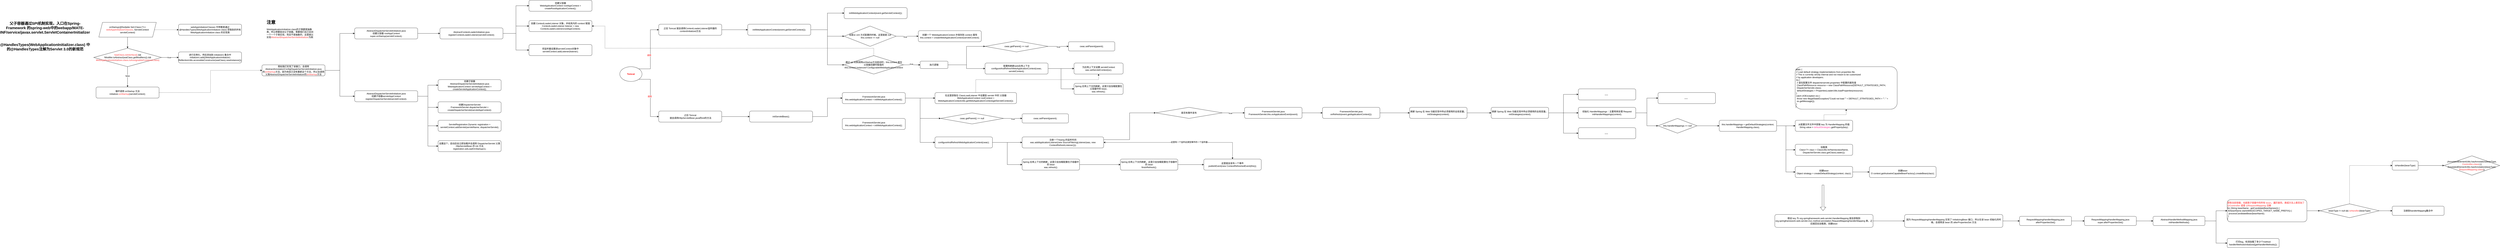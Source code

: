 <mxfile version="16.2.2" type="github">
  <diagram id="70LiV7wz0bi2Di8q39UR" name="第 1 页">
    <mxGraphModel dx="1183" dy="3960" grid="1" gridSize="10" guides="1" tooltips="1" connect="1" arrows="1" fold="1" page="1" pageScale="1" pageWidth="2339" pageHeight="3300" math="0" shadow="0">
      <root>
        <mxCell id="0" />
        <mxCell id="1" parent="0" />
        <mxCell id="CxRJg8WJ5stTx7T4FeH7-5" style="edgeStyle=orthogonalEdgeStyle;rounded=0;orthogonalLoop=1;jettySize=auto;html=1;exitX=1;exitY=0.5;exitDx=0;exitDy=0;fontColor=#FF6666;dashed=1;" parent="1" source="CxRJg8WJ5stTx7T4FeH7-1" target="CxRJg8WJ5stTx7T4FeH7-4" edge="1">
          <mxGeometry relative="1" as="geometry" />
        </mxCell>
        <mxCell id="CxRJg8WJ5stTx7T4FeH7-7" style="edgeStyle=orthogonalEdgeStyle;rounded=0;orthogonalLoop=1;jettySize=auto;html=1;exitX=0.5;exitY=1;exitDx=0;exitDy=0;fontColor=#000000;" parent="1" source="CxRJg8WJ5stTx7T4FeH7-1" target="CxRJg8WJ5stTx7T4FeH7-6" edge="1">
          <mxGeometry relative="1" as="geometry" />
        </mxCell>
        <mxCell id="CxRJg8WJ5stTx7T4FeH7-1" value="onStartup(@Nullable Set&amp;lt;Class&amp;lt;?&amp;gt;&amp;gt; &lt;b&gt;&lt;font color=&quot;#ff6666&quot;&gt;webAppInitializerClasses&lt;/font&gt;&lt;/b&gt;, ServletContext servletContext)" style="shape=parallelogram;perimeter=parallelogramPerimeter;whiteSpace=wrap;html=1;fixedSize=1;" parent="1" vertex="1">
          <mxGeometry x="570" y="80" width="310" height="80" as="geometry" />
        </mxCell>
        <mxCell id="CxRJg8WJ5stTx7T4FeH7-3" value="&lt;font&gt;&lt;span style=&quot;font-size: 20px&quot;&gt;&lt;b&gt;父子容器通过SPI机制实现，入口在Spring-Framework 的spring-web中的webapp/MATE-INF/service/javax.servlet.ServletContainerInitializer&lt;/b&gt;&lt;/span&gt;&lt;br&gt;&lt;br&gt;&lt;br&gt;&lt;br&gt;&lt;span style=&quot;font-size: 20px&quot;&gt;&lt;b&gt;@HandlesTypes(WebApplicationInitializer.class) 中的&lt;/b&gt;&lt;/span&gt;&lt;b style=&quot;font-size: 20px&quot;&gt;@HandlesTypes注解为Servlet 3.0的新规范&lt;/b&gt;&lt;br&gt;&lt;/font&gt;" style="text;html=1;strokeColor=none;fillColor=none;align=center;verticalAlign=middle;whiteSpace=wrap;rounded=0;" parent="1" vertex="1">
          <mxGeometry x="40" y="30" width="480" height="250" as="geometry" />
        </mxCell>
        <mxCell id="CxRJg8WJ5stTx7T4FeH7-4" value="&lt;font color=&quot;#000000&quot;&gt;webAppInitializerClasses 中参数是通过 @HandlesTypes(WebApplicationInitializer.class) 获取到的所有 WebApplicationInitializer.class 的实现类&lt;/font&gt;" style="rounded=1;whiteSpace=wrap;html=1;fontColor=#FF6666;" parent="1" vertex="1">
          <mxGeometry x="1000" y="90" width="340" height="60" as="geometry" />
        </mxCell>
        <mxCell id="CxRJg8WJ5stTx7T4FeH7-10" style="edgeStyle=orthogonalEdgeStyle;rounded=0;orthogonalLoop=1;jettySize=auto;html=1;exitX=1;exitY=0.5;exitDx=0;exitDy=0;fontColor=#000000;" parent="1" source="CxRJg8WJ5stTx7T4FeH7-6" target="CxRJg8WJ5stTx7T4FeH7-9" edge="1">
          <mxGeometry relative="1" as="geometry" />
        </mxCell>
        <mxCell id="CxRJg8WJ5stTx7T4FeH7-11" value="true" style="edgeLabel;html=1;align=center;verticalAlign=middle;resizable=0;points=[];fontColor=#000000;" parent="CxRJg8WJ5stTx7T4FeH7-10" vertex="1" connectable="0">
          <mxGeometry x="-0.232" y="-2" relative="1" as="geometry">
            <mxPoint x="7" y="-2" as="offset" />
          </mxGeometry>
        </mxCell>
        <mxCell id="CxRJg8WJ5stTx7T4FeH7-13" style="edgeStyle=orthogonalEdgeStyle;rounded=0;orthogonalLoop=1;jettySize=auto;html=1;exitX=0.5;exitY=1;exitDx=0;exitDy=0;fontColor=#000000;" parent="1" source="CxRJg8WJ5stTx7T4FeH7-6" target="CxRJg8WJ5stTx7T4FeH7-12" edge="1">
          <mxGeometry relative="1" as="geometry" />
        </mxCell>
        <mxCell id="CxRJg8WJ5stTx7T4FeH7-14" value="false" style="edgeLabel;html=1;align=center;verticalAlign=middle;resizable=0;points=[];fontColor=#000000;" parent="CxRJg8WJ5stTx7T4FeH7-13" vertex="1" connectable="0">
          <mxGeometry x="-0.091" relative="1" as="geometry">
            <mxPoint as="offset" />
          </mxGeometry>
        </mxCell>
        <mxCell id="CxRJg8WJ5stTx7T4FeH7-6" value="&lt;b&gt;!waiClass.isInterface() &lt;/b&gt;&lt;font color=&quot;#000000&quot;&gt;&amp;amp;&amp;amp; !Modifier.isAbstract(waiClass.getModifiers()) &amp;amp;&amp;amp;&lt;/font&gt;&lt;br&gt;&lt;b&gt;WebApplicationInitializer.class.isAssignableFrom(waiClass)&lt;/b&gt;" style="rhombus;whiteSpace=wrap;html=1;fontColor=#FF6666;" parent="1" vertex="1">
          <mxGeometry x="542.5" y="220" width="365" height="100" as="geometry" />
        </mxCell>
        <mxCell id="CxRJg8WJ5stTx7T4FeH7-9" value="&lt;font color=&quot;#000000&quot;&gt;进行实例化，然后添加到 initializers 集合中&lt;br&gt;&lt;/font&gt;&lt;div&gt;&lt;font color=&quot;#000000&quot;&gt;initializers.add((WebApplicationInitializer)&lt;/font&gt;&lt;/div&gt;&lt;div&gt;&lt;font color=&quot;#000000&quot;&gt;&lt;span&gt;        &lt;/span&gt;ReflectionUtils.accessibleConstructor(waiClass).newInstance());&lt;/font&gt;&lt;/div&gt;" style="rounded=1;whiteSpace=wrap;html=1;fontColor=#FF6666;" parent="1" vertex="1">
          <mxGeometry x="1000" y="240" width="340" height="60" as="geometry" />
        </mxCell>
        <mxCell id="CxRJg8WJ5stTx7T4FeH7-18" style="edgeStyle=orthogonalEdgeStyle;rounded=0;orthogonalLoop=1;jettySize=auto;html=1;exitX=1;exitY=0.5;exitDx=0;exitDy=0;entryX=0;entryY=0.5;entryDx=0;entryDy=0;fontSize=20;fontColor=#FF6666;dashed=1;" parent="1" source="CxRJg8WJ5stTx7T4FeH7-12" target="CxRJg8WJ5stTx7T4FeH7-17" edge="1">
          <mxGeometry relative="1" as="geometry" />
        </mxCell>
        <mxCell id="CxRJg8WJ5stTx7T4FeH7-12" value="&lt;div&gt;&lt;font color=&quot;#000000&quot;&gt;循环调用 onStartup 方法&lt;/font&gt;&lt;/div&gt;&lt;div&gt;&lt;span style=&quot;color: rgb(0 , 0 , 0)&quot;&gt;   &lt;/span&gt;&lt;font color=&quot;#000000&quot;&gt;initializer.&lt;/font&gt;&lt;b&gt;onStartup&lt;/b&gt;&lt;font color=&quot;#000000&quot;&gt;(servletContext);&lt;/font&gt;&lt;/div&gt;" style="rounded=1;whiteSpace=wrap;html=1;fontColor=#FF6666;" parent="1" vertex="1">
          <mxGeometry x="555" y="430" width="340" height="60" as="geometry" />
        </mxCell>
        <mxCell id="CxRJg8WJ5stTx7T4FeH7-16" value="&lt;h1&gt;&lt;font color=&quot;#000000&quot;&gt;注意&lt;/font&gt;&lt;/h1&gt;&lt;p&gt;&lt;font color=&quot;#000000&quot;&gt;WebApplicationInitializer.class的子类都是抽象类，所以想要启动父子容器，需要我们自己去创一个一个子类实现，而且不是抽象的，这里就以实现&lt;/font&gt;&lt;b&gt;AbstractDispatcherServletInitializer&lt;/b&gt;&lt;font color=&quot;#000000&quot;&gt;为例&lt;/font&gt;&lt;br&gt;&lt;/p&gt;" style="text;html=1;strokeColor=none;fillColor=none;spacing=5;spacingTop=-20;whiteSpace=wrap;overflow=hidden;rounded=0;fontColor=#FF6666;" parent="1" vertex="1">
          <mxGeometry x="1470" y="60" width="270" height="120" as="geometry" />
        </mxCell>
        <mxCell id="CxRJg8WJ5stTx7T4FeH7-21" style="edgeStyle=orthogonalEdgeStyle;rounded=0;orthogonalLoop=1;jettySize=auto;html=1;exitX=1;exitY=0.5;exitDx=0;exitDy=0;entryX=0;entryY=0.5;entryDx=0;entryDy=0;fontSize=20;fontColor=#FF6666;" parent="1" source="CxRJg8WJ5stTx7T4FeH7-17" target="CxRJg8WJ5stTx7T4FeH7-19" edge="1">
          <mxGeometry relative="1" as="geometry" />
        </mxCell>
        <mxCell id="CxRJg8WJ5stTx7T4FeH7-22" style="edgeStyle=orthogonalEdgeStyle;rounded=0;orthogonalLoop=1;jettySize=auto;html=1;exitX=1;exitY=0.5;exitDx=0;exitDy=0;entryX=0;entryY=0.5;entryDx=0;entryDy=0;fontSize=20;fontColor=#FF6666;" parent="1" source="CxRJg8WJ5stTx7T4FeH7-17" target="CxRJg8WJ5stTx7T4FeH7-20" edge="1">
          <mxGeometry relative="1" as="geometry" />
        </mxCell>
        <mxCell id="CxRJg8WJ5stTx7T4FeH7-17" value="&lt;font color=&quot;#000000&quot;&gt;假如我们实现了该接口，会调用&lt;br&gt;AbstractAnnotationConfigDispatcherServletInitializer.java&lt;br&gt;的&lt;/font&gt;&lt;b&gt;onStartup&lt;/b&gt;&lt;font color=&quot;#000000&quot;&gt;方法，因为他自己没有重新这个方法，所以会调用父类AbstractDispatcherServletInitializer的&lt;/font&gt;&lt;b&gt;onStartup&lt;/b&gt;&lt;font color=&quot;#000000&quot;&gt;方法&lt;/font&gt;&lt;font color=&quot;#000000&quot;&gt;&lt;br&gt;&lt;/font&gt;" style="rounded=1;whiteSpace=wrap;html=1;fontColor=#FF6666;" parent="1" vertex="1">
          <mxGeometry x="1450" y="310" width="340" height="60" as="geometry" />
        </mxCell>
        <mxCell id="CxRJg8WJ5stTx7T4FeH7-24" style="edgeStyle=orthogonalEdgeStyle;rounded=0;orthogonalLoop=1;jettySize=auto;html=1;exitX=1;exitY=0.5;exitDx=0;exitDy=0;entryX=0;entryY=0.5;entryDx=0;entryDy=0;fontSize=20;fontColor=#FF6666;" parent="1" source="CxRJg8WJ5stTx7T4FeH7-19" target="CxRJg8WJ5stTx7T4FeH7-23" edge="1">
          <mxGeometry relative="1" as="geometry" />
        </mxCell>
        <mxCell id="CxRJg8WJ5stTx7T4FeH7-19" value="&lt;font color=&quot;#000000&quot;&gt;&lt;div&gt;AbstractDispatcherServletInitializer.java&lt;br&gt;&lt;/div&gt;&lt;div&gt;创建父容器 rootAppContext&lt;/div&gt;&lt;div&gt;&lt;span&gt;  &lt;/span&gt;super.onStartup(servletContext);&lt;/div&gt;&lt;/font&gt;" style="rounded=1;whiteSpace=wrap;html=1;fontColor=#FF6666;" parent="1" vertex="1">
          <mxGeometry x="1950" y="110" width="340" height="60" as="geometry" />
        </mxCell>
        <mxCell id="CxRJg8WJ5stTx7T4FeH7-32" style="edgeStyle=orthogonalEdgeStyle;rounded=0;orthogonalLoop=1;jettySize=auto;html=1;exitX=1;exitY=0.5;exitDx=0;exitDy=0;entryX=0;entryY=0.5;entryDx=0;entryDy=0;fontSize=20;fontColor=#FF6666;" parent="1" source="CxRJg8WJ5stTx7T4FeH7-20" target="CxRJg8WJ5stTx7T4FeH7-31" edge="1">
          <mxGeometry relative="1" as="geometry" />
        </mxCell>
        <mxCell id="CxRJg8WJ5stTx7T4FeH7-34" style="edgeStyle=orthogonalEdgeStyle;rounded=0;orthogonalLoop=1;jettySize=auto;html=1;exitX=1;exitY=0.5;exitDx=0;exitDy=0;entryX=0;entryY=0.5;entryDx=0;entryDy=0;fontSize=20;fontColor=#FF6666;" parent="1" source="CxRJg8WJ5stTx7T4FeH7-20" target="CxRJg8WJ5stTx7T4FeH7-33" edge="1">
          <mxGeometry relative="1" as="geometry" />
        </mxCell>
        <mxCell id="CxRJg8WJ5stTx7T4FeH7-36" style="edgeStyle=orthogonalEdgeStyle;rounded=0;orthogonalLoop=1;jettySize=auto;html=1;exitX=1;exitY=0.5;exitDx=0;exitDy=0;entryX=0;entryY=0.5;entryDx=0;entryDy=0;fontSize=20;fontColor=#FF6666;" parent="1" source="CxRJg8WJ5stTx7T4FeH7-20" target="CxRJg8WJ5stTx7T4FeH7-35" edge="1">
          <mxGeometry relative="1" as="geometry" />
        </mxCell>
        <mxCell id="CxRJg8WJ5stTx7T4FeH7-38" style="edgeStyle=orthogonalEdgeStyle;rounded=0;orthogonalLoop=1;jettySize=auto;html=1;exitX=1;exitY=0.5;exitDx=0;exitDy=0;entryX=0;entryY=0.5;entryDx=0;entryDy=0;fontSize=20;fontColor=#FF6666;" parent="1" source="CxRJg8WJ5stTx7T4FeH7-20" target="CxRJg8WJ5stTx7T4FeH7-37" edge="1">
          <mxGeometry relative="1" as="geometry" />
        </mxCell>
        <mxCell id="CxRJg8WJ5stTx7T4FeH7-20" value="&lt;font color=&quot;#000000&quot;&gt;&lt;div&gt;AbstractDispatcherServletInitializer.java&lt;/div&gt;&lt;div&gt;创建子容器servletAppContext&lt;/div&gt;&lt;div&gt;&lt;span&gt;  &lt;/span&gt;registerDispatcherServlet(servletContext);&lt;/div&gt;&lt;/font&gt;" style="rounded=1;whiteSpace=wrap;html=1;fontColor=#FF6666;" parent="1" vertex="1">
          <mxGeometry x="1950" y="450" width="340" height="60" as="geometry" />
        </mxCell>
        <mxCell id="CxRJg8WJ5stTx7T4FeH7-26" style="edgeStyle=orthogonalEdgeStyle;rounded=0;orthogonalLoop=1;jettySize=auto;html=1;exitX=1;exitY=0.5;exitDx=0;exitDy=0;entryX=0;entryY=0.5;entryDx=0;entryDy=0;fontSize=20;fontColor=#FF6666;" parent="1" source="CxRJg8WJ5stTx7T4FeH7-23" target="CxRJg8WJ5stTx7T4FeH7-25" edge="1">
          <mxGeometry relative="1" as="geometry" />
        </mxCell>
        <mxCell id="CxRJg8WJ5stTx7T4FeH7-28" style="edgeStyle=orthogonalEdgeStyle;rounded=0;orthogonalLoop=1;jettySize=auto;html=1;exitX=1;exitY=0.5;exitDx=0;exitDy=0;fontSize=20;fontColor=#FF6666;" parent="1" source="CxRJg8WJ5stTx7T4FeH7-23" target="CxRJg8WJ5stTx7T4FeH7-27" edge="1">
          <mxGeometry relative="1" as="geometry" />
        </mxCell>
        <mxCell id="CxRJg8WJ5stTx7T4FeH7-30" style="edgeStyle=orthogonalEdgeStyle;rounded=0;orthogonalLoop=1;jettySize=auto;html=1;exitX=1;exitY=0.5;exitDx=0;exitDy=0;entryX=0;entryY=0.5;entryDx=0;entryDy=0;fontSize=20;fontColor=#FF6666;" parent="1" source="CxRJg8WJ5stTx7T4FeH7-23" target="CxRJg8WJ5stTx7T4FeH7-29" edge="1">
          <mxGeometry relative="1" as="geometry" />
        </mxCell>
        <mxCell id="CxRJg8WJ5stTx7T4FeH7-23" value="&lt;font color=&quot;#000000&quot;&gt;&lt;div&gt;AbstractContextLoaderInitializer.java&lt;br&gt;&lt;/div&gt;&lt;div&gt;&lt;span&gt;  &lt;/span&gt;registerContextLoaderListener(servletContext);&lt;/div&gt;&lt;/font&gt;" style="rounded=1;whiteSpace=wrap;html=1;fontColor=#FF6666;" parent="1" vertex="1">
          <mxGeometry x="2410" y="110" width="340" height="60" as="geometry" />
        </mxCell>
        <mxCell id="CxRJg8WJ5stTx7T4FeH7-25" value="&lt;font color=&quot;#000000&quot;&gt;&lt;div&gt;创建父容器&lt;/div&gt;&lt;div&gt;&lt;span&gt;  &lt;/span&gt;WebApplicationContext rootAppContext = createRootApplicationContext();&lt;/div&gt;&lt;/font&gt;" style="rounded=1;whiteSpace=wrap;html=1;fontColor=#FF6666;" parent="1" vertex="1">
          <mxGeometry x="2890" y="-40" width="340" height="60" as="geometry" />
        </mxCell>
        <mxCell id="CxRJg8WJ5stTx7T4FeH7-27" value="&lt;font color=&quot;#000000&quot;&gt;&lt;div&gt;&lt;span&gt;创建 ContextLoaderListener 对象，并给其内的 context 赋值&lt;/span&gt;&lt;br&gt;&lt;/div&gt;&lt;div&gt;&lt;div&gt;&lt;span&gt;   &lt;/span&gt;ContextLoaderListener listener = new ContextLoaderListener(rootAppContext);&lt;/div&gt;&lt;/div&gt;&lt;/font&gt;" style="rounded=1;whiteSpace=wrap;html=1;fontColor=#FF6666;" parent="1" vertex="1">
          <mxGeometry x="2890" y="70" width="340" height="60" as="geometry" />
        </mxCell>
        <mxCell id="CxRJg8WJ5stTx7T4FeH7-29" value="&lt;font color=&quot;#000000&quot;&gt;将监听器设置进&lt;/font&gt;&lt;span style=&quot;color: rgb(0 , 0 , 0)&quot;&gt;servletContext对象中&lt;br&gt;&lt;/span&gt;&lt;span style=&quot;color: rgb(0 , 0 , 0)&quot;&gt;servletContext&lt;/span&gt;&lt;font color=&quot;#000000&quot;&gt;.addListener(listener);&lt;br&gt;&lt;/font&gt;" style="rounded=1;whiteSpace=wrap;html=1;fontColor=#FF6666;" parent="1" vertex="1">
          <mxGeometry x="2890" y="200" width="340" height="60" as="geometry" />
        </mxCell>
        <mxCell id="CxRJg8WJ5stTx7T4FeH7-31" value="&lt;div style=&quot;color: rgb(0 , 0 , 0)&quot;&gt;创建子容器&lt;/div&gt;&lt;font color=&quot;#000000&quot;&gt;&lt;div&gt;AbstractDispatcherServletInitializer.java&lt;/div&gt;&lt;div&gt;&lt;span&gt;WebApplicationContext servletAppContext = createServletApplicationContext();&lt;/span&gt;&lt;br&gt;&lt;/div&gt;&lt;/font&gt;" style="rounded=1;whiteSpace=wrap;html=1;fontColor=#FF6666;" parent="1" vertex="1">
          <mxGeometry x="2400" y="390" width="340" height="60" as="geometry" />
        </mxCell>
        <mxCell id="CxRJg8WJ5stTx7T4FeH7-33" value="&lt;div&gt;&lt;font color=&quot;#000000&quot;&gt;创建DispatcherServlet&lt;/font&gt;&lt;/div&gt;&lt;div&gt;&lt;font color=&quot;#000000&quot;&gt;FrameworkServlet dispatcherServlet = createDispatcherServlet(servletAppContext);&lt;/font&gt;&lt;br&gt;&lt;/div&gt;" style="rounded=1;whiteSpace=wrap;html=1;fontColor=#FF6666;" parent="1" vertex="1">
          <mxGeometry x="2400" y="510" width="340" height="60" as="geometry" />
        </mxCell>
        <mxCell id="CxRJg8WJ5stTx7T4FeH7-35" value="&lt;div&gt;&lt;font color=&quot;#000000&quot;&gt;ServletRegistration.Dynamic registration = servletContext.addServlet(servletName, dispatcherServlet);&lt;/font&gt;&lt;br&gt;&lt;/div&gt;" style="rounded=1;whiteSpace=wrap;html=1;fontColor=#FF6666;" parent="1" vertex="1">
          <mxGeometry x="2400" y="610" width="340" height="60" as="geometry" />
        </mxCell>
        <mxCell id="CxRJg8WJ5stTx7T4FeH7-37" value="&lt;div&gt;&lt;div&gt;&lt;font color=&quot;#000000&quot;&gt;设置这个，启动后会立即加载并会调用 DispatcherServlet 父类 HttpServletBean 的 init 方法&lt;/font&gt;&lt;/div&gt;&lt;div&gt;&lt;font color=&quot;#000000&quot;&gt;&lt;span&gt;  &lt;/span&gt;registration.setLoadOnStartup(1);&lt;/font&gt;&lt;/div&gt;&lt;/div&gt;" style="rounded=1;whiteSpace=wrap;html=1;fontColor=#FF6666;" parent="1" vertex="1">
          <mxGeometry x="2400" y="720" width="340" height="60" as="geometry" />
        </mxCell>
        <mxCell id="CxRJg8WJ5stTx7T4FeH7-42" style="edgeStyle=orthogonalEdgeStyle;rounded=0;orthogonalLoop=1;jettySize=auto;html=1;exitX=1;exitY=0.5;exitDx=0;exitDy=0;entryX=0;entryY=0.5;entryDx=0;entryDy=0;fontSize=20;fontColor=#FF6666;" parent="1" source="CxRJg8WJ5stTx7T4FeH7-40" target="CxRJg8WJ5stTx7T4FeH7-41" edge="1">
          <mxGeometry relative="1" as="geometry" />
        </mxCell>
        <mxCell id="CxRJg8WJ5stTx7T4FeH7-40" value="&lt;font color=&quot;#000000&quot;&gt;之后 Tomcat 就会调用ContextLoaderListener监听器的contextInitialized方法&lt;/font&gt;" style="rounded=1;whiteSpace=wrap;html=1;fontColor=#FF6666;" parent="1" vertex="1">
          <mxGeometry x="3590" y="90" width="340" height="60" as="geometry" />
        </mxCell>
        <mxCell id="CxRJg8WJ5stTx7T4FeH7-44" style="edgeStyle=orthogonalEdgeStyle;rounded=0;orthogonalLoop=1;jettySize=auto;html=1;exitX=1;exitY=0.5;exitDx=0;exitDy=0;entryX=0;entryY=0.5;entryDx=0;entryDy=0;fontSize=20;fontColor=#FF6666;" parent="1" source="CxRJg8WJ5stTx7T4FeH7-41" target="CxRJg8WJ5stTx7T4FeH7-43" edge="1">
          <mxGeometry relative="1" as="geometry" />
        </mxCell>
        <mxCell id="CxRJg8WJ5stTx7T4FeH7-51" style="edgeStyle=orthogonalEdgeStyle;rounded=0;orthogonalLoop=1;jettySize=auto;html=1;exitX=1;exitY=0.5;exitDx=0;exitDy=0;entryX=0;entryY=0.5;entryDx=0;entryDy=0;fontSize=12;fontColor=#000000;" parent="1" source="CxRJg8WJ5stTx7T4FeH7-41" target="CxRJg8WJ5stTx7T4FeH7-50" edge="1">
          <mxGeometry relative="1" as="geometry" />
        </mxCell>
        <mxCell id="Ng5JVmeW-zNZZsK0bWua-3" style="edgeStyle=orthogonalEdgeStyle;rounded=0;orthogonalLoop=1;jettySize=auto;html=1;exitX=1;exitY=0.5;exitDx=0;exitDy=0;entryX=0;entryY=0.5;entryDx=0;entryDy=0;" parent="1" source="CxRJg8WJ5stTx7T4FeH7-41" target="Ng5JVmeW-zNZZsK0bWua-1" edge="1">
          <mxGeometry relative="1" as="geometry" />
        </mxCell>
        <mxCell id="CxRJg8WJ5stTx7T4FeH7-41" value="&lt;font color=&quot;#000000&quot;&gt;initWebApplicationContext(event.getServletContext());&lt;/font&gt;" style="rounded=1;whiteSpace=wrap;html=1;fontColor=#FF6666;" parent="1" vertex="1">
          <mxGeometry x="4070" y="90" width="340" height="60" as="geometry" />
        </mxCell>
        <mxCell id="CxRJg8WJ5stTx7T4FeH7-43" value="&lt;font color=&quot;#000000&quot;&gt;initWebApplicationContext(event.getServletContext());&lt;/font&gt;" style="rounded=1;whiteSpace=wrap;html=1;fontColor=#FF6666;" parent="1" vertex="1">
          <mxGeometry x="4590" width="340" height="60" as="geometry" />
        </mxCell>
        <mxCell id="CxRJg8WJ5stTx7T4FeH7-53" style="edgeStyle=orthogonalEdgeStyle;rounded=0;orthogonalLoop=1;jettySize=auto;html=1;exitX=1;exitY=0.5;exitDx=0;exitDy=0;fontSize=12;fontColor=#000000;" parent="1" source="CxRJg8WJ5stTx7T4FeH7-50" target="CxRJg8WJ5stTx7T4FeH7-52" edge="1">
          <mxGeometry relative="1" as="geometry" />
        </mxCell>
        <mxCell id="Ng5JVmeW-zNZZsK0bWua-2" value="true" style="edgeLabel;html=1;align=center;verticalAlign=middle;resizable=0;points=[];" parent="CxRJg8WJ5stTx7T4FeH7-53" vertex="1" connectable="0">
          <mxGeometry x="-0.167" y="-4" relative="1" as="geometry">
            <mxPoint as="offset" />
          </mxGeometry>
        </mxCell>
        <mxCell id="CxRJg8WJ5stTx7T4FeH7-50" value="当是以 xml 方式配置的时候，这里就是 null &lt;br&gt;this.context == null" style="rhombus;whiteSpace=wrap;html=1;fontSize=12;fontColor=#000000;" parent="1" vertex="1">
          <mxGeometry x="4590" y="100" width="280" height="110" as="geometry" />
        </mxCell>
        <mxCell id="CxRJg8WJ5stTx7T4FeH7-52" value="&lt;div&gt;&lt;font color=&quot;#000000&quot;&gt;创建一个 WebApplicationContext 并保存到 context 属性&lt;/font&gt;&lt;/div&gt;&lt;div&gt;&lt;font color=&quot;#000000&quot;&gt;&lt;span&gt;    &lt;/span&gt;this.context = createWebApplicationContext(servletContext);&lt;/font&gt;&lt;/div&gt;" style="rounded=1;whiteSpace=wrap;html=1;fontColor=#FF6666;" parent="1" vertex="1">
          <mxGeometry x="4990" y="125" width="340" height="60" as="geometry" />
        </mxCell>
        <mxCell id="Ng5JVmeW-zNZZsK0bWua-4" style="edgeStyle=orthogonalEdgeStyle;rounded=0;orthogonalLoop=1;jettySize=auto;html=1;exitX=0.5;exitY=0;exitDx=0;exitDy=0;entryX=1;entryY=0.5;entryDx=0;entryDy=0;dashed=1;" parent="1" source="Ng5JVmeW-zNZZsK0bWua-1" target="CxRJg8WJ5stTx7T4FeH7-27" edge="1">
          <mxGeometry relative="1" as="geometry">
            <Array as="points">
              <mxPoint x="4750" y="220" />
              <mxPoint x="3300" y="220" />
              <mxPoint x="3300" y="100" />
            </Array>
          </mxGeometry>
        </mxCell>
        <mxCell id="Ng5JVmeW-zNZZsK0bWua-6" style="edgeStyle=orthogonalEdgeStyle;rounded=0;orthogonalLoop=1;jettySize=auto;html=1;exitX=1;exitY=0.5;exitDx=0;exitDy=0;entryX=0;entryY=0.5;entryDx=0;entryDy=0;" parent="1" source="Ng5JVmeW-zNZZsK0bWua-1" target="Ng5JVmeW-zNZZsK0bWua-5" edge="1">
          <mxGeometry relative="1" as="geometry" />
        </mxCell>
        <mxCell id="Ng5JVmeW-zNZZsK0bWua-7" value="true" style="edgeLabel;html=1;align=center;verticalAlign=middle;resizable=0;points=[];" parent="Ng5JVmeW-zNZZsK0bWua-6" vertex="1" connectable="0">
          <mxGeometry x="-0.073" y="4" relative="1" as="geometry">
            <mxPoint x="1" as="offset" />
          </mxGeometry>
        </mxCell>
        <mxCell id="Ng5JVmeW-zNZZsK0bWua-1" value="通过 spi 机制调用onStartup方法启动时，this.context 是在父容器创建时赋值的&lt;br&gt;this.context instanceof ConfigurableWebApplicationContext" style="rhombus;whiteSpace=wrap;html=1;fontSize=12;fontColor=#000000;" parent="1" vertex="1">
          <mxGeometry x="4590" y="260" width="320" height="100" as="geometry" />
        </mxCell>
        <mxCell id="Ng5JVmeW-zNZZsK0bWua-9" style="edgeStyle=orthogonalEdgeStyle;rounded=0;orthogonalLoop=1;jettySize=auto;html=1;exitX=1;exitY=0.5;exitDx=0;exitDy=0;entryX=0;entryY=0.5;entryDx=0;entryDy=0;" parent="1" source="Ng5JVmeW-zNZZsK0bWua-5" target="Ng5JVmeW-zNZZsK0bWua-8" edge="1">
          <mxGeometry relative="1" as="geometry" />
        </mxCell>
        <mxCell id="Ng5JVmeW-zNZZsK0bWua-14" style="edgeStyle=orthogonalEdgeStyle;rounded=0;orthogonalLoop=1;jettySize=auto;html=1;exitX=1;exitY=0.5;exitDx=0;exitDy=0;entryX=0;entryY=0.5;entryDx=0;entryDy=0;" parent="1" source="Ng5JVmeW-zNZZsK0bWua-5" target="Ng5JVmeW-zNZZsK0bWua-10" edge="1">
          <mxGeometry relative="1" as="geometry" />
        </mxCell>
        <mxCell id="Ng5JVmeW-zNZZsK0bWua-5" value="&lt;font color=&quot;#000000&quot;&gt;执行逻辑&lt;/font&gt;" style="rounded=1;whiteSpace=wrap;html=1;fontColor=#FF6666;" parent="1" vertex="1">
          <mxGeometry x="5000" y="290" width="150" height="40" as="geometry" />
        </mxCell>
        <mxCell id="Ng5JVmeW-zNZZsK0bWua-12" style="edgeStyle=orthogonalEdgeStyle;rounded=0;orthogonalLoop=1;jettySize=auto;html=1;exitX=1;exitY=0.5;exitDx=0;exitDy=0;" parent="1" source="Ng5JVmeW-zNZZsK0bWua-8" target="Ng5JVmeW-zNZZsK0bWua-11" edge="1">
          <mxGeometry relative="1" as="geometry" />
        </mxCell>
        <mxCell id="Ng5JVmeW-zNZZsK0bWua-13" value="true" style="edgeLabel;html=1;align=center;verticalAlign=middle;resizable=0;points=[];" parent="Ng5JVmeW-zNZZsK0bWua-12" vertex="1" connectable="0">
          <mxGeometry x="-0.011" y="-3" relative="1" as="geometry">
            <mxPoint x="1" as="offset" />
          </mxGeometry>
        </mxCell>
        <mxCell id="Ng5JVmeW-zNZZsK0bWua-8" value="&lt;font color=&quot;#000000&quot;&gt;cwac.getParent() == null&lt;/font&gt;" style="rhombus;whiteSpace=wrap;html=1;fontColor=#FF6666;" parent="1" vertex="1">
          <mxGeometry x="5350" y="180" width="340" height="60" as="geometry" />
        </mxCell>
        <mxCell id="Ng5JVmeW-zNZZsK0bWua-16" style="edgeStyle=orthogonalEdgeStyle;rounded=0;orthogonalLoop=1;jettySize=auto;html=1;exitX=1;exitY=0.5;exitDx=0;exitDy=0;" parent="1" source="Ng5JVmeW-zNZZsK0bWua-10" target="Ng5JVmeW-zNZZsK0bWua-15" edge="1">
          <mxGeometry relative="1" as="geometry" />
        </mxCell>
        <mxCell id="Ng5JVmeW-zNZZsK0bWua-18" style="edgeStyle=orthogonalEdgeStyle;rounded=0;orthogonalLoop=1;jettySize=auto;html=1;exitX=1;exitY=0.5;exitDx=0;exitDy=0;entryX=0;entryY=0.5;entryDx=0;entryDy=0;" parent="1" source="Ng5JVmeW-zNZZsK0bWua-10" target="Ng5JVmeW-zNZZsK0bWua-17" edge="1">
          <mxGeometry relative="1" as="geometry" />
        </mxCell>
        <mxCell id="Ng5JVmeW-zNZZsK0bWua-10" value="&lt;div&gt;&lt;font color=&quot;#000000&quot;&gt;配置和刷新web应用上下文&lt;/font&gt;&lt;/div&gt;&lt;div&gt;&lt;font color=&quot;#000000&quot;&gt;&lt;span&gt;     &lt;/span&gt;configureAndRefreshWebApplicationContext(cwac, servletContext);&lt;/font&gt;&lt;/div&gt;" style="rounded=1;whiteSpace=wrap;html=1;fontColor=#FF6666;" parent="1" vertex="1">
          <mxGeometry x="5350" y="300" width="340" height="60" as="geometry" />
        </mxCell>
        <mxCell id="Ng5JVmeW-zNZZsK0bWua-11" value="&lt;font color=&quot;#000000&quot;&gt;cwac.setParent(parent);&lt;/font&gt;" style="rounded=1;whiteSpace=wrap;html=1;fontColor=#FF6666;" parent="1" vertex="1">
          <mxGeometry x="5800" y="185" width="250" height="50" as="geometry" />
        </mxCell>
        <mxCell id="Ng5JVmeW-zNZZsK0bWua-15" value="&lt;div&gt;&lt;font color=&quot;#000000&quot;&gt;为应用上下文设置 servletContext&lt;/font&gt;&lt;/div&gt;&lt;div&gt;&lt;font color=&quot;#000000&quot;&gt;&lt;span&gt;  &lt;/span&gt;wac.setServletContext(sc);&lt;/font&gt;&lt;/div&gt;" style="rounded=1;whiteSpace=wrap;html=1;fontColor=#FF6666;" parent="1" vertex="1">
          <mxGeometry x="5830" y="300" width="265" height="60" as="geometry" />
        </mxCell>
        <mxCell id="Ng5JVmeW-zNZZsK0bWua-17" value="&lt;div&gt;&lt;font color=&quot;#000000&quot;&gt;Spring 应用上下文的刷新，这里只会加载配置在父容器中的 bean,&lt;/font&gt;&lt;/div&gt;&lt;div&gt;&lt;font color=&quot;#000000&quot;&gt;&lt;span&gt;  &lt;/span&gt;wac.refresh();&lt;/font&gt;&lt;/div&gt;" style="rounded=1;whiteSpace=wrap;html=1;fontColor=#FF6666;" parent="1" vertex="1">
          <mxGeometry x="5830" y="410" width="265" height="60" as="geometry" />
        </mxCell>
        <mxCell id="Ng5JVmeW-zNZZsK0bWua-21" style="edgeStyle=orthogonalEdgeStyle;rounded=0;orthogonalLoop=1;jettySize=auto;html=1;exitX=1;exitY=0.5;exitDx=0;exitDy=0;" parent="1" source="Ng5JVmeW-zNZZsK0bWua-19" target="Ng5JVmeW-zNZZsK0bWua-20" edge="1">
          <mxGeometry relative="1" as="geometry" />
        </mxCell>
        <mxCell id="Ng5JVmeW-zNZZsK0bWua-19" value="&lt;font color=&quot;#000000&quot;&gt;之后 Tomcat&lt;br&gt;&amp;nbsp;就会调用HttpServletBean.java的init的方法&lt;/font&gt;" style="rounded=1;whiteSpace=wrap;html=1;fontColor=#FF6666;" parent="1" vertex="1">
          <mxGeometry x="3590" y="560" width="340" height="60" as="geometry" />
        </mxCell>
        <mxCell id="Ng5JVmeW-zNZZsK0bWua-23" style="edgeStyle=orthogonalEdgeStyle;rounded=0;orthogonalLoop=1;jettySize=auto;html=1;exitX=1;exitY=0.5;exitDx=0;exitDy=0;entryX=0;entryY=0.5;entryDx=0;entryDy=0;" parent="1" source="Ng5JVmeW-zNZZsK0bWua-20" target="Ng5JVmeW-zNZZsK0bWua-22" edge="1">
          <mxGeometry relative="1" as="geometry" />
        </mxCell>
        <mxCell id="Ng5JVmeW-zNZZsK0bWua-20" value="&lt;font color=&quot;#000000&quot;&gt;initServletBean();&lt;/font&gt;" style="rounded=1;whiteSpace=wrap;html=1;fontColor=#FF6666;" parent="1" vertex="1">
          <mxGeometry x="4080" y="560" width="340" height="60" as="geometry" />
        </mxCell>
        <mxCell id="Ng5JVmeW-zNZZsK0bWua-26" style="edgeStyle=orthogonalEdgeStyle;rounded=0;orthogonalLoop=1;jettySize=auto;html=1;exitX=1;exitY=0.5;exitDx=0;exitDy=0;" parent="1" source="Ng5JVmeW-zNZZsK0bWua-22" target="Ng5JVmeW-zNZZsK0bWua-25" edge="1">
          <mxGeometry relative="1" as="geometry" />
        </mxCell>
        <mxCell id="Ng5JVmeW-zNZZsK0bWua-30" style="edgeStyle=orthogonalEdgeStyle;rounded=0;orthogonalLoop=1;jettySize=auto;html=1;exitX=1;exitY=0.5;exitDx=0;exitDy=0;entryX=0;entryY=0.5;entryDx=0;entryDy=0;" parent="1" source="Ng5JVmeW-zNZZsK0bWua-22" target="Ng5JVmeW-zNZZsK0bWua-33" edge="1">
          <mxGeometry relative="1" as="geometry">
            <Array as="points">
              <mxPoint x="5000" y="490" />
              <mxPoint x="5000" y="600" />
              <mxPoint x="5110" y="600" />
            </Array>
          </mxGeometry>
        </mxCell>
        <mxCell id="Ng5JVmeW-zNZZsK0bWua-36" style="edgeStyle=orthogonalEdgeStyle;rounded=0;orthogonalLoop=1;jettySize=auto;html=1;exitX=1;exitY=0.5;exitDx=0;exitDy=0;entryX=0;entryY=0.5;entryDx=0;entryDy=0;" parent="1" source="Ng5JVmeW-zNZZsK0bWua-22" target="Ng5JVmeW-zNZZsK0bWua-29" edge="1">
          <mxGeometry relative="1" as="geometry" />
        </mxCell>
        <mxCell id="Ng5JVmeW-zNZZsK0bWua-22" value="&lt;font color=&quot;#000000&quot;&gt;FrameworkServlet.java&lt;br&gt;this.webApplicationContext = initWebApplicationContext();&lt;/font&gt;" style="rounded=1;whiteSpace=wrap;html=1;fontColor=#FF6666;" parent="1" vertex="1">
          <mxGeometry x="4580" y="460" width="340" height="60" as="geometry" />
        </mxCell>
        <mxCell id="Ng5JVmeW-zNZZsK0bWua-24" value="&lt;font color=&quot;#000000&quot;&gt;FrameworkServlet.java&lt;br&gt;this.webApplicationContext = initWebApplicationContext();&lt;/font&gt;" style="rounded=1;whiteSpace=wrap;html=1;fontColor=#FF6666;" parent="1" vertex="1">
          <mxGeometry x="4580" y="600" width="340" height="60" as="geometry" />
        </mxCell>
        <mxCell id="Ng5JVmeW-zNZZsK0bWua-27" style="edgeStyle=orthogonalEdgeStyle;rounded=0;orthogonalLoop=1;jettySize=auto;html=1;exitX=0.5;exitY=0;exitDx=0;exitDy=0;entryX=0.5;entryY=1;entryDx=0;entryDy=0;dashed=1;" parent="1" source="Ng5JVmeW-zNZZsK0bWua-25" target="Ng5JVmeW-zNZZsK0bWua-15" edge="1">
          <mxGeometry relative="1" as="geometry">
            <Array as="points">
              <mxPoint x="5300" y="390" />
              <mxPoint x="5962" y="390" />
            </Array>
          </mxGeometry>
        </mxCell>
        <mxCell id="Ng5JVmeW-zNZZsK0bWua-25" value="&lt;div&gt;&lt;font color=&quot;#000000&quot;&gt;在这里获取在 ClassLoadListener 中设置到 servlet 中的 父容器&lt;/font&gt;&lt;/div&gt;&lt;div&gt;&lt;font color=&quot;#000000&quot;&gt;&lt;span&gt;  &lt;/span&gt;WebApplicationContext rootContext =&lt;/font&gt;&lt;/div&gt;&lt;div&gt;&lt;font color=&quot;#000000&quot;&gt;&lt;span&gt;    &lt;/span&gt;WebApplicationContextUtils.getWebApplicationContext(getServletContext());&lt;/font&gt;&lt;/div&gt;" style="rounded=1;whiteSpace=wrap;html=1;fontColor=#FF6666;" parent="1" vertex="1">
          <mxGeometry x="5080" y="460" width="440" height="60" as="geometry" />
        </mxCell>
        <mxCell id="Ng5JVmeW-zNZZsK0bWua-38" style="edgeStyle=orthogonalEdgeStyle;rounded=0;orthogonalLoop=1;jettySize=auto;html=1;exitX=1;exitY=0.5;exitDx=0;exitDy=0;entryX=0;entryY=0.5;entryDx=0;entryDy=0;" parent="1" source="Ng5JVmeW-zNZZsK0bWua-29" target="Ng5JVmeW-zNZZsK0bWua-37" edge="1">
          <mxGeometry relative="1" as="geometry" />
        </mxCell>
        <mxCell id="Ng5JVmeW-zNZZsK0bWua-40" style="edgeStyle=orthogonalEdgeStyle;rounded=0;orthogonalLoop=1;jettySize=auto;html=1;exitX=1;exitY=0.5;exitDx=0;exitDy=0;" parent="1" source="Ng5JVmeW-zNZZsK0bWua-29" target="Ng5JVmeW-zNZZsK0bWua-39" edge="1">
          <mxGeometry relative="1" as="geometry" />
        </mxCell>
        <mxCell id="Ng5JVmeW-zNZZsK0bWua-29" value="&lt;font color=&quot;#000000&quot;&gt;configureAndRefreshWebApplicationContext(cwac);&lt;/font&gt;" style="rounded=1;whiteSpace=wrap;html=1;fontColor=#FF6666;" parent="1" vertex="1">
          <mxGeometry x="5080" y="700" width="310" height="60" as="geometry" />
        </mxCell>
        <mxCell id="Ng5JVmeW-zNZZsK0bWua-31" style="edgeStyle=orthogonalEdgeStyle;rounded=0;orthogonalLoop=1;jettySize=auto;html=1;exitX=1;exitY=0.5;exitDx=0;exitDy=0;" parent="1" source="Ng5JVmeW-zNZZsK0bWua-33" target="Ng5JVmeW-zNZZsK0bWua-34" edge="1">
          <mxGeometry relative="1" as="geometry" />
        </mxCell>
        <mxCell id="Ng5JVmeW-zNZZsK0bWua-32" value="true" style="edgeLabel;html=1;align=center;verticalAlign=middle;resizable=0;points=[];" parent="Ng5JVmeW-zNZZsK0bWua-31" vertex="1" connectable="0">
          <mxGeometry x="-0.011" y="-3" relative="1" as="geometry">
            <mxPoint x="1" as="offset" />
          </mxGeometry>
        </mxCell>
        <mxCell id="Ng5JVmeW-zNZZsK0bWua-33" value="&lt;font color=&quot;#000000&quot;&gt;cwac.getParent() == null&lt;/font&gt;" style="rhombus;whiteSpace=wrap;html=1;fontColor=#FF6666;" parent="1" vertex="1">
          <mxGeometry x="5110" y="570" width="340" height="60" as="geometry" />
        </mxCell>
        <mxCell id="Ng5JVmeW-zNZZsK0bWua-34" value="&lt;font color=&quot;#000000&quot;&gt;cwac.setParent(parent);&lt;/font&gt;" style="rounded=1;whiteSpace=wrap;html=1;fontColor=#FF6666;" parent="1" vertex="1">
          <mxGeometry x="5550" y="575" width="250" height="50" as="geometry" />
        </mxCell>
        <mxCell id="Ng5JVmeW-zNZZsK0bWua-42" style="edgeStyle=orthogonalEdgeStyle;rounded=0;orthogonalLoop=1;jettySize=auto;html=1;exitX=1;exitY=0.5;exitDx=0;exitDy=0;" parent="1" source="Ng5JVmeW-zNZZsK0bWua-37" target="Ng5JVmeW-zNZZsK0bWua-41" edge="1">
          <mxGeometry relative="1" as="geometry" />
        </mxCell>
        <mxCell id="Ng5JVmeW-zNZZsK0bWua-37" value="&lt;span style=&quot;color: rgb(0 , 0 , 0)&quot;&gt;Spring 应用上下文的刷新，这里只会加载配置在子容器中的 bean&lt;br&gt;&lt;/span&gt;&lt;font color=&quot;#000000&quot;&gt;wac.refresh();&lt;/font&gt;" style="rounded=1;whiteSpace=wrap;html=1;fontColor=#FF6666;" parent="1" vertex="1">
          <mxGeometry x="5550" y="820" width="310" height="60" as="geometry" />
        </mxCell>
        <mxCell id="Ng5JVmeW-zNZZsK0bWua-47" style="edgeStyle=orthogonalEdgeStyle;rounded=0;orthogonalLoop=1;jettySize=auto;html=1;dashed=1;" parent="1" source="Ng5JVmeW-zNZZsK0bWua-39" target="Ng5JVmeW-zNZZsK0bWua-43" edge="1">
          <mxGeometry relative="1" as="geometry" />
        </mxCell>
        <mxCell id="Ng5JVmeW-zNZZsK0bWua-49" style="edgeStyle=orthogonalEdgeStyle;rounded=0;orthogonalLoop=1;jettySize=auto;html=1;exitX=1;exitY=0.25;exitDx=0;exitDy=0;entryX=0;entryY=0.5;entryDx=0;entryDy=0;" parent="1" source="Ng5JVmeW-zNZZsK0bWua-39" target="Ng5JVmeW-zNZZsK0bWua-48" edge="1">
          <mxGeometry relative="1" as="geometry" />
        </mxCell>
        <mxCell id="Ng5JVmeW-zNZZsK0bWua-39" value="&lt;font color=&quot;#000000&quot;&gt;注册一个Srping 的监听时间&lt;br&gt;wac.addApplicationListener(new SourceFilteringListener(wac, new ContextRefreshListener()));&lt;/font&gt;" style="rounded=1;whiteSpace=wrap;html=1;fontColor=#FF6666;" parent="1" vertex="1">
          <mxGeometry x="5550" y="700" width="440" height="60" as="geometry" />
        </mxCell>
        <mxCell id="Ng5JVmeW-zNZZsK0bWua-44" style="edgeStyle=orthogonalEdgeStyle;rounded=0;orthogonalLoop=1;jettySize=auto;html=1;exitX=1;exitY=0.5;exitDx=0;exitDy=0;" parent="1" source="Ng5JVmeW-zNZZsK0bWua-41" target="Ng5JVmeW-zNZZsK0bWua-43" edge="1">
          <mxGeometry relative="1" as="geometry" />
        </mxCell>
        <mxCell id="Ng5JVmeW-zNZZsK0bWua-41" value="&lt;span style=&quot;color: rgb(0 , 0 , 0)&quot;&gt;Spring 应用上下文的刷新，这里只会加载配置在子容器中的 bean&lt;br&gt;&lt;/span&gt;&lt;font color=&quot;#000000&quot;&gt;finishRefresh();&lt;/font&gt;" style="rounded=1;whiteSpace=wrap;html=1;fontColor=#FF6666;" parent="1" vertex="1">
          <mxGeometry x="6080" y="820" width="310" height="60" as="geometry" />
        </mxCell>
        <mxCell id="Ng5JVmeW-zNZZsK0bWua-45" style="edgeStyle=orthogonalEdgeStyle;rounded=0;orthogonalLoop=1;jettySize=auto;html=1;exitX=0.5;exitY=0;exitDx=0;exitDy=0;entryX=1;entryY=0.5;entryDx=0;entryDy=0;dashed=1;" parent="1" source="Ng5JVmeW-zNZZsK0bWua-43" target="Ng5JVmeW-zNZZsK0bWua-39" edge="1">
          <mxGeometry relative="1" as="geometry" />
        </mxCell>
        <mxCell id="Ng5JVmeW-zNZZsK0bWua-46" value="这里有一个监听此类型事件的一个监听器" style="edgeLabel;html=1;align=center;verticalAlign=middle;resizable=0;points=[];" parent="Ng5JVmeW-zNZZsK0bWua-45" vertex="1" connectable="0">
          <mxGeometry x="-0.174" y="-2" relative="1" as="geometry">
            <mxPoint as="offset" />
          </mxGeometry>
        </mxCell>
        <mxCell id="Ng5JVmeW-zNZZsK0bWua-43" value="&lt;font color=&quot;#000000&quot;&gt;这里就会发布一个事件&lt;br&gt;publishEvent(new ContextRefreshedEvent(this));&lt;/font&gt;" style="rounded=1;whiteSpace=wrap;html=1;fontColor=#FF6666;" parent="1" vertex="1">
          <mxGeometry x="6530" y="820" width="310" height="60" as="geometry" />
        </mxCell>
        <mxCell id="Ng5JVmeW-zNZZsK0bWua-51" style="edgeStyle=orthogonalEdgeStyle;rounded=0;orthogonalLoop=1;jettySize=auto;html=1;exitX=1;exitY=0.5;exitDx=0;exitDy=0;" parent="1" source="Ng5JVmeW-zNZZsK0bWua-48" target="Ng5JVmeW-zNZZsK0bWua-50" edge="1">
          <mxGeometry relative="1" as="geometry" />
        </mxCell>
        <mxCell id="Ng5JVmeW-zNZZsK0bWua-52" value="true" style="edgeLabel;html=1;align=center;verticalAlign=middle;resizable=0;points=[];" parent="Ng5JVmeW-zNZZsK0bWua-51" vertex="1" connectable="0">
          <mxGeometry x="-0.272" y="-2" relative="1" as="geometry">
            <mxPoint as="offset" />
          </mxGeometry>
        </mxCell>
        <mxCell id="Ng5JVmeW-zNZZsK0bWua-48" value="&lt;font color=&quot;#000000&quot;&gt;是否有事件发布&lt;/font&gt;" style="rhombus;whiteSpace=wrap;html=1;fontColor=#FF6666;" parent="1" vertex="1">
          <mxGeometry x="6270" y="540" width="360" height="60" as="geometry" />
        </mxCell>
        <mxCell id="Ng5JVmeW-zNZZsK0bWua-54" style="edgeStyle=orthogonalEdgeStyle;rounded=0;orthogonalLoop=1;jettySize=auto;html=1;exitX=1;exitY=0.5;exitDx=0;exitDy=0;entryX=0;entryY=0.5;entryDx=0;entryDy=0;" parent="1" source="Ng5JVmeW-zNZZsK0bWua-50" target="Ng5JVmeW-zNZZsK0bWua-53" edge="1">
          <mxGeometry relative="1" as="geometry" />
        </mxCell>
        <mxCell id="Ng5JVmeW-zNZZsK0bWua-50" value="&lt;font color=&quot;#000000&quot;&gt;FrameworkServlet.java&lt;br&gt;FrameworkServlet.this.onApplicationEvent(event);&lt;/font&gt;" style="rounded=1;whiteSpace=wrap;html=1;fontColor=#FF6666;" parent="1" vertex="1">
          <mxGeometry x="6750" y="540" width="310" height="60" as="geometry" />
        </mxCell>
        <mxCell id="Ng5JVmeW-zNZZsK0bWua-56" style="edgeStyle=orthogonalEdgeStyle;rounded=0;orthogonalLoop=1;jettySize=auto;html=1;exitX=1;exitY=0.5;exitDx=0;exitDy=0;" parent="1" source="Ng5JVmeW-zNZZsK0bWua-53" target="Ng5JVmeW-zNZZsK0bWua-55" edge="1">
          <mxGeometry relative="1" as="geometry" />
        </mxCell>
        <mxCell id="Ng5JVmeW-zNZZsK0bWua-53" value="&lt;font color=&quot;#000000&quot;&gt;FrameworkServlet.java&lt;br&gt;onRefresh(event.getApplicationContext());&lt;/font&gt;" style="rounded=1;whiteSpace=wrap;html=1;fontColor=#FF6666;" parent="1" vertex="1">
          <mxGeometry x="7170" y="540" width="310" height="60" as="geometry" />
        </mxCell>
        <mxCell id="Ng5JVmeW-zNZZsK0bWua-59" style="edgeStyle=orthogonalEdgeStyle;rounded=0;orthogonalLoop=1;jettySize=auto;html=1;exitX=1;exitY=0.5;exitDx=0;exitDy=0;entryX=0;entryY=0.5;entryDx=0;entryDy=0;" parent="1" source="Ng5JVmeW-zNZZsK0bWua-55" target="Ng5JVmeW-zNZZsK0bWua-57" edge="1">
          <mxGeometry relative="1" as="geometry" />
        </mxCell>
        <mxCell id="Ng5JVmeW-zNZZsK0bWua-55" value="&lt;div&gt;&lt;font color=&quot;#000000&quot;&gt;刷新 Spring 在 Web 功能实现中所必须使用的全局变量。&lt;/font&gt;&lt;/div&gt;&lt;div&gt;&lt;font color=&quot;#000000&quot;&gt;&lt;span&gt;  &lt;/span&gt;initStrategies(context);&lt;/font&gt;&lt;/div&gt;" style="rounded=1;whiteSpace=wrap;html=1;fontColor=#FF6666;" parent="1" vertex="1">
          <mxGeometry x="7640" y="540" width="310" height="60" as="geometry" />
        </mxCell>
        <mxCell id="Ng5JVmeW-zNZZsK0bWua-61" style="edgeStyle=orthogonalEdgeStyle;rounded=0;orthogonalLoop=1;jettySize=auto;html=1;exitX=1;exitY=0.5;exitDx=0;exitDy=0;entryX=0;entryY=0.5;entryDx=0;entryDy=0;" parent="1" source="Ng5JVmeW-zNZZsK0bWua-57" target="Ng5JVmeW-zNZZsK0bWua-60" edge="1">
          <mxGeometry relative="1" as="geometry" />
        </mxCell>
        <mxCell id="Ng5JVmeW-zNZZsK0bWua-64" style="edgeStyle=orthogonalEdgeStyle;rounded=0;orthogonalLoop=1;jettySize=auto;html=1;exitX=1;exitY=0.5;exitDx=0;exitDy=0;" parent="1" source="Ng5JVmeW-zNZZsK0bWua-57" target="Ng5JVmeW-zNZZsK0bWua-63" edge="1">
          <mxGeometry relative="1" as="geometry" />
        </mxCell>
        <mxCell id="Ng5JVmeW-zNZZsK0bWua-65" style="edgeStyle=orthogonalEdgeStyle;rounded=0;orthogonalLoop=1;jettySize=auto;html=1;exitX=1;exitY=0.5;exitDx=0;exitDy=0;entryX=0;entryY=0.5;entryDx=0;entryDy=0;" parent="1" source="Ng5JVmeW-zNZZsK0bWua-57" target="Ng5JVmeW-zNZZsK0bWua-62" edge="1">
          <mxGeometry relative="1" as="geometry" />
        </mxCell>
        <mxCell id="Ng5JVmeW-zNZZsK0bWua-57" value="&lt;div&gt;&lt;font color=&quot;#000000&quot;&gt;刷新 Spring 在 Web 功能实现中所必须使用的全局变量。&lt;/font&gt;&lt;/div&gt;&lt;div&gt;&lt;font color=&quot;#000000&quot;&gt;&lt;span&gt;  &lt;/span&gt;initStrategies(context);&lt;/font&gt;&lt;/div&gt;" style="rounded=1;whiteSpace=wrap;html=1;fontColor=#FF6666;" parent="1" vertex="1">
          <mxGeometry x="8080" y="540" width="310" height="60" as="geometry" />
        </mxCell>
        <mxCell id="Ng5JVmeW-zNZZsK0bWua-60" value="&lt;div&gt;&lt;font color=&quot;#000000&quot;&gt;。。。&lt;/font&gt;&lt;/div&gt;" style="rounded=1;whiteSpace=wrap;html=1;fontColor=#FF6666;" parent="1" vertex="1">
          <mxGeometry x="8550" y="440" width="310" height="60" as="geometry" />
        </mxCell>
        <mxCell id="Ng5JVmeW-zNZZsK0bWua-62" value="&lt;div&gt;&lt;font color=&quot;#000000&quot;&gt;。。。&lt;/font&gt;&lt;/div&gt;" style="rounded=1;whiteSpace=wrap;html=1;fontColor=#FF6666;" parent="1" vertex="1">
          <mxGeometry x="8550" y="650" width="310" height="60" as="geometry" />
        </mxCell>
        <mxCell id="Ng5JVmeW-zNZZsK0bWua-67" style="edgeStyle=orthogonalEdgeStyle;rounded=0;orthogonalLoop=1;jettySize=auto;html=1;exitX=1;exitY=0.5;exitDx=0;exitDy=0;entryX=0;entryY=0.5;entryDx=0;entryDy=0;" parent="1" source="Ng5JVmeW-zNZZsK0bWua-63" target="Ng5JVmeW-zNZZsK0bWua-66" edge="1">
          <mxGeometry relative="1" as="geometry" />
        </mxCell>
        <mxCell id="Ng5JVmeW-zNZZsK0bWua-69" style="edgeStyle=orthogonalEdgeStyle;rounded=0;orthogonalLoop=1;jettySize=auto;html=1;exitX=1;exitY=0.5;exitDx=0;exitDy=0;entryX=0;entryY=0.5;entryDx=0;entryDy=0;" parent="1" source="Ng5JVmeW-zNZZsK0bWua-63" target="Ng5JVmeW-zNZZsK0bWua-68" edge="1">
          <mxGeometry relative="1" as="geometry" />
        </mxCell>
        <mxCell id="Ng5JVmeW-zNZZsK0bWua-63" value="&lt;div&gt;&lt;font color=&quot;#000000&quot;&gt;初始化 HandlerMappings：主要用来处理 Request&lt;/font&gt;&lt;/div&gt;&lt;div&gt;&lt;font color=&quot;#000000&quot;&gt;&lt;span&gt;  &lt;/span&gt;initHandlerMappings(context);&lt;/font&gt;&lt;/div&gt;" style="rounded=1;whiteSpace=wrap;html=1;fontColor=#FF6666;" parent="1" vertex="1">
          <mxGeometry x="8550" y="540" width="310" height="60" as="geometry" />
        </mxCell>
        <mxCell id="Ng5JVmeW-zNZZsK0bWua-66" value="&lt;div&gt;&lt;font color=&quot;#000000&quot;&gt;。。。&lt;/font&gt;&lt;/div&gt;" style="rounded=1;whiteSpace=wrap;html=1;fontColor=#FF6666;" parent="1" vertex="1">
          <mxGeometry x="8980" y="460" width="310" height="60" as="geometry" />
        </mxCell>
        <mxCell id="Ng5JVmeW-zNZZsK0bWua-71" style="edgeStyle=orthogonalEdgeStyle;rounded=0;orthogonalLoop=1;jettySize=auto;html=1;exitX=1;exitY=0.5;exitDx=0;exitDy=0;" parent="1" source="Ng5JVmeW-zNZZsK0bWua-68" target="Ng5JVmeW-zNZZsK0bWua-70" edge="1">
          <mxGeometry relative="1" as="geometry" />
        </mxCell>
        <mxCell id="Ng5JVmeW-zNZZsK0bWua-68" value="this.handlerMappings == null" style="rhombus;whiteSpace=wrap;html=1;" parent="1" vertex="1">
          <mxGeometry x="8980" y="600" width="210" height="80" as="geometry" />
        </mxCell>
        <mxCell id="Ng5JVmeW-zNZZsK0bWua-73" style="edgeStyle=orthogonalEdgeStyle;rounded=0;orthogonalLoop=1;jettySize=auto;html=1;exitX=1;exitY=0.5;exitDx=0;exitDy=0;entryX=0;entryY=0.5;entryDx=0;entryDy=0;" parent="1" source="Ng5JVmeW-zNZZsK0bWua-70" target="Ng5JVmeW-zNZZsK0bWua-72" edge="1">
          <mxGeometry relative="1" as="geometry" />
        </mxCell>
        <mxCell id="Ng5JVmeW-zNZZsK0bWua-80" style="edgeStyle=orthogonalEdgeStyle;rounded=0;orthogonalLoop=1;jettySize=auto;html=1;exitX=1;exitY=0.5;exitDx=0;exitDy=0;entryX=0;entryY=0.5;entryDx=0;entryDy=0;fontColor=#000000;" parent="1" source="Ng5JVmeW-zNZZsK0bWua-70" target="Ng5JVmeW-zNZZsK0bWua-76" edge="1">
          <mxGeometry relative="1" as="geometry" />
        </mxCell>
        <mxCell id="Ng5JVmeW-zNZZsK0bWua-81" style="edgeStyle=orthogonalEdgeStyle;rounded=0;orthogonalLoop=1;jettySize=auto;html=1;exitX=1;exitY=0.5;exitDx=0;exitDy=0;entryX=0;entryY=0.5;entryDx=0;entryDy=0;fontColor=#000000;" parent="1" source="Ng5JVmeW-zNZZsK0bWua-70" target="Ng5JVmeW-zNZZsK0bWua-77" edge="1">
          <mxGeometry relative="1" as="geometry" />
        </mxCell>
        <mxCell id="Ng5JVmeW-zNZZsK0bWua-70" value="&lt;font color=&quot;#000000&quot;&gt;this.handlerMappings = getDefaultStrategies(context, HandlerMapping.class);&lt;/font&gt;" style="rounded=1;whiteSpace=wrap;html=1;fontColor=#FF6666;" parent="1" vertex="1">
          <mxGeometry x="9310" y="610" width="310" height="60" as="geometry" />
        </mxCell>
        <mxCell id="Ng5JVmeW-zNZZsK0bWua-75" style="edgeStyle=orthogonalEdgeStyle;rounded=0;orthogonalLoop=1;jettySize=auto;html=1;exitX=0.5;exitY=0;exitDx=0;exitDy=0;entryX=0.5;entryY=1;entryDx=0;entryDy=0;dashed=1;" parent="1" source="Ng5JVmeW-zNZZsK0bWua-72" target="Ng5JVmeW-zNZZsK0bWua-74" edge="1">
          <mxGeometry relative="1" as="geometry" />
        </mxCell>
        <mxCell id="Ng5JVmeW-zNZZsK0bWua-72" value="&lt;font color=&quot;#000000&quot;&gt;从配置文件文件中获取 key 为&amp;nbsp;&lt;/font&gt;&lt;span style=&quot;color: rgb(0 , 0 , 0)&quot;&gt;HandlerMapping 的值&lt;/span&gt;&lt;font color=&quot;#000000&quot;&gt;&lt;br&gt;String value = &lt;/font&gt;&lt;font color=&quot;#ff3399&quot;&gt;defaultStrategies&lt;/font&gt;&lt;font color=&quot;#000000&quot;&gt;.getProperty(key);&lt;/font&gt;" style="rounded=1;whiteSpace=wrap;html=1;fontColor=#FF6666;" parent="1" vertex="1">
          <mxGeometry x="9720" y="610" width="310" height="60" as="geometry" />
        </mxCell>
        <mxCell id="Ng5JVmeW-zNZZsK0bWua-74" value="&lt;div&gt;&lt;font color=&quot;#000000&quot;&gt;static {&lt;/font&gt;&lt;/div&gt;&lt;div&gt;&lt;font color=&quot;#000000&quot;&gt;&lt;span&gt;  &lt;/span&gt;&lt;span style=&quot;white-space: pre&quot;&gt; &lt;/span&gt;// Load default strategy implementations from properties file.&lt;/font&gt;&lt;/div&gt;&lt;div&gt;&lt;font color=&quot;#000000&quot;&gt;&lt;span&gt;  &lt;/span&gt;&lt;span style=&quot;white-space: pre&quot;&gt; &lt;/span&gt;// This is currently strictly internal and not meant to be customized&lt;/font&gt;&lt;/div&gt;&lt;div&gt;&lt;font color=&quot;#000000&quot;&gt;&lt;span&gt;  &lt;/span&gt;&lt;span style=&quot;white-space: pre&quot;&gt; &lt;/span&gt;// by application developers.&lt;/font&gt;&lt;/div&gt;&lt;div&gt;&lt;font color=&quot;#000000&quot;&gt;&lt;span&gt;  &lt;/span&gt;&lt;span style=&quot;white-space: pre&quot;&gt; &lt;/span&gt;try {&lt;/font&gt;&lt;/div&gt;&lt;div&gt;&lt;font color=&quot;#000000&quot;&gt;&lt;span style=&quot;white-space: pre&quot;&gt; &lt;/span&gt;&lt;span style=&quot;white-space: pre&quot;&gt; &lt;/span&gt;// 装在配置文件 dispatcherservlet.properties 中配置的属性值&lt;br&gt;&lt;/font&gt;&lt;/div&gt;&lt;div&gt;&lt;font color=&quot;#000000&quot;&gt;&lt;span&gt;   &lt;/span&gt;&lt;span style=&quot;white-space: pre&quot;&gt; &lt;/span&gt;&lt;span style=&quot;white-space: pre&quot;&gt; &lt;/span&gt;ClassPathResource resource = new ClassPathResource(DEFAULT_STRATEGIES_PATH, &lt;span style=&quot;white-space: pre&quot;&gt; &lt;/span&gt;&lt;span style=&quot;white-space: pre&quot;&gt; &lt;/span&gt;DispatcherServlet.class);&lt;/font&gt;&lt;/div&gt;&lt;div&gt;&lt;font color=&quot;#000000&quot;&gt;&lt;span&gt;   &lt;/span&gt;&lt;span style=&quot;white-space: pre&quot;&gt; &lt;/span&gt;&lt;span style=&quot;white-space: pre&quot;&gt; &lt;/span&gt;defaultStrategies = PropertiesLoaderUtils.loadProperties(resource);&lt;/font&gt;&lt;/div&gt;&lt;div&gt;&lt;font color=&quot;#000000&quot;&gt;&lt;span&gt;  &lt;/span&gt;&lt;span style=&quot;white-space: pre&quot;&gt; &lt;/span&gt;}&lt;/font&gt;&lt;/div&gt;&lt;div&gt;&lt;font color=&quot;#000000&quot;&gt;&lt;span&gt;  &lt;/span&gt;&lt;span style=&quot;white-space: pre&quot;&gt; &lt;/span&gt;catch (IOException ex) {&lt;/font&gt;&lt;/div&gt;&lt;div&gt;&lt;font color=&quot;#000000&quot;&gt;&lt;span&gt;   &lt;/span&gt;&lt;span style=&quot;white-space: pre&quot;&gt; &lt;/span&gt;&lt;span style=&quot;white-space: pre&quot;&gt; &lt;/span&gt;throw new IllegalStateException(&quot;Could not load &#39;&quot; + DEFAULT_STRATEGIES_PATH + &quot;&#39;: &quot; + &lt;span style=&quot;white-space: pre&quot;&gt; &lt;/span&gt;&lt;span style=&quot;white-space: pre&quot;&gt; &lt;/span&gt;ex.getMessage());&lt;/font&gt;&lt;/div&gt;&lt;div&gt;&lt;font color=&quot;#000000&quot;&gt;&lt;span&gt;  &lt;/span&gt;&lt;span style=&quot;white-space: pre&quot;&gt; &lt;/span&gt;}&lt;/font&gt;&lt;/div&gt;&lt;div&gt;&lt;font color=&quot;#000000&quot;&gt;&lt;span&gt; &lt;/span&gt;}&lt;/font&gt;&lt;/div&gt;" style="rounded=1;whiteSpace=wrap;html=1;fontColor=#FF6666;align=left;" parent="1" vertex="1">
          <mxGeometry x="9720" y="320" width="550" height="230" as="geometry" />
        </mxCell>
        <mxCell id="Ng5JVmeW-zNZZsK0bWua-76" value="&lt;font color=&quot;#000000&quot;&gt;加载类&lt;br&gt;Class&amp;lt;?&amp;gt; clazz = ClassUtils.forName(className, DispatcherServlet.class.getClassLoader());&lt;/font&gt;" style="rounded=1;whiteSpace=wrap;html=1;fontColor=#FF6666;" parent="1" vertex="1">
          <mxGeometry x="9720" y="740" width="310" height="60" as="geometry" />
        </mxCell>
        <mxCell id="Ng5JVmeW-zNZZsK0bWua-79" style="edgeStyle=orthogonalEdgeStyle;rounded=0;orthogonalLoop=1;jettySize=auto;html=1;exitX=1;exitY=0.5;exitDx=0;exitDy=0;entryX=0;entryY=0.5;entryDx=0;entryDy=0;fontColor=#000000;" parent="1" source="Ng5JVmeW-zNZZsK0bWua-77" target="Ng5JVmeW-zNZZsK0bWua-78" edge="1">
          <mxGeometry relative="1" as="geometry" />
        </mxCell>
        <mxCell id="Ng5JVmeW-zNZZsK0bWua-77" value="&lt;font color=&quot;#000000&quot;&gt;创建bean&lt;br&gt;Object strategy = createDefaultStrategy(context, clazz);&lt;/font&gt;" style="rounded=1;whiteSpace=wrap;html=1;fontColor=#FF6666;" parent="1" vertex="1">
          <mxGeometry x="9720" y="860" width="310" height="60" as="geometry" />
        </mxCell>
        <mxCell id="Ng5JVmeW-zNZZsK0bWua-78" value="&lt;span style=&quot;color: rgb(0 , 0 , 0)&quot;&gt;创建bean&lt;/span&gt;&lt;br style=&quot;color: rgb(0 , 0 , 0)&quot;&gt;&lt;span style=&quot;color: rgb(0 , 0 , 0)&quot;&gt;O&amp;nbsp;&lt;/span&gt;&lt;font color=&quot;#000000&quot;&gt;context.getAutowireCapableBeanFactory().createBean(clazz);&lt;/font&gt;" style="rounded=1;whiteSpace=wrap;html=1;fontColor=#FF6666;" parent="1" vertex="1">
          <mxGeometry x="10120" y="860" width="360" height="60" as="geometry" />
        </mxCell>
        <mxCell id="Ng5JVmeW-zNZZsK0bWua-82" value="" style="shape=flexArrow;endArrow=classic;html=1;rounded=0;fontColor=#000000;" parent="1" edge="1">
          <mxGeometry width="50" height="50" relative="1" as="geometry">
            <mxPoint x="9870" y="960" as="sourcePoint" />
            <mxPoint x="9870" y="1100" as="targetPoint" />
          </mxGeometry>
        </mxCell>
        <mxCell id="Ng5JVmeW-zNZZsK0bWua-85" style="edgeStyle=orthogonalEdgeStyle;rounded=0;orthogonalLoop=1;jettySize=auto;html=1;exitX=1;exitY=0.5;exitDx=0;exitDy=0;fontColor=#000000;" parent="1" source="Ng5JVmeW-zNZZsK0bWua-83" target="Ng5JVmeW-zNZZsK0bWua-84" edge="1">
          <mxGeometry relative="1" as="geometry" />
        </mxCell>
        <mxCell id="Ng5JVmeW-zNZZsK0bWua-83" value="&lt;font color=&quot;#000000&quot;&gt;假设 key 为&amp;nbsp;org.springframework.web.servlet.HandlerMapping 就会获取到org.springframework.web.servlet.mvc.method.annotation.RequestMappingHandlerMapping 类，之后就回去加载类，创建bean&lt;/font&gt;" style="rounded=1;whiteSpace=wrap;html=1;fontColor=#FF6666;" parent="1" vertex="1">
          <mxGeometry x="9610" y="1120" width="530" height="70" as="geometry" />
        </mxCell>
        <mxCell id="Ng5JVmeW-zNZZsK0bWua-87" style="edgeStyle=orthogonalEdgeStyle;rounded=0;orthogonalLoop=1;jettySize=auto;html=1;exitX=1;exitY=0.5;exitDx=0;exitDy=0;entryX=0;entryY=0.5;entryDx=0;entryDy=0;fontColor=#000000;" parent="1" source="Ng5JVmeW-zNZZsK0bWua-84" target="Ng5JVmeW-zNZZsK0bWua-86" edge="1">
          <mxGeometry relative="1" as="geometry" />
        </mxCell>
        <mxCell id="Ng5JVmeW-zNZZsK0bWua-84" value="&lt;font color=&quot;#000000&quot;&gt;因为 RequestMappingHandlerMapping 实现了 InitializingBean 接口，所以在该 bean 初始化的时候，会调用该 bean 的 afterPropertiesSet 方法&lt;br&gt;&lt;/font&gt;" style="rounded=1;whiteSpace=wrap;html=1;fontColor=#FF6666;" parent="1" vertex="1">
          <mxGeometry x="10310" y="1120" width="530" height="70" as="geometry" />
        </mxCell>
        <mxCell id="Ng5JVmeW-zNZZsK0bWua-89" style="edgeStyle=orthogonalEdgeStyle;rounded=0;orthogonalLoop=1;jettySize=auto;html=1;exitX=1;exitY=0.5;exitDx=0;exitDy=0;fontColor=#000000;" parent="1" source="Ng5JVmeW-zNZZsK0bWua-86" target="Ng5JVmeW-zNZZsK0bWua-88" edge="1">
          <mxGeometry relative="1" as="geometry" />
        </mxCell>
        <mxCell id="Ng5JVmeW-zNZZsK0bWua-86" value="&lt;font color=&quot;#000000&quot;&gt;RequestMappingHandlerMapping.java&lt;br&gt;afterPropertiesSet()&lt;br&gt;&lt;/font&gt;" style="rounded=1;whiteSpace=wrap;html=1;fontColor=#FF6666;" parent="1" vertex="1">
          <mxGeometry x="10930" y="1130" width="280" height="50" as="geometry" />
        </mxCell>
        <mxCell id="Ng5JVmeW-zNZZsK0bWua-91" style="edgeStyle=orthogonalEdgeStyle;rounded=0;orthogonalLoop=1;jettySize=auto;html=1;exitX=1;exitY=0.5;exitDx=0;exitDy=0;entryX=0;entryY=0.5;entryDx=0;entryDy=0;fontColor=#000000;" parent="1" source="Ng5JVmeW-zNZZsK0bWua-88" target="Ng5JVmeW-zNZZsK0bWua-90" edge="1">
          <mxGeometry relative="1" as="geometry" />
        </mxCell>
        <mxCell id="Ng5JVmeW-zNZZsK0bWua-88" value="&lt;span style=&quot;color: rgb(0 , 0 , 0)&quot;&gt;RequestMappingHandlerMapping.java&lt;/span&gt;&lt;br style=&quot;color: rgb(0 , 0 , 0)&quot;&gt;&lt;font color=&quot;#000000&quot;&gt;super.afterPropertiesSet()&lt;br&gt;&lt;/font&gt;" style="rounded=1;whiteSpace=wrap;html=1;fontColor=#FF6666;" parent="1" vertex="1">
          <mxGeometry x="11280" y="1130" width="280" height="50" as="geometry" />
        </mxCell>
        <mxCell id="Ng5JVmeW-zNZZsK0bWua-93" style="edgeStyle=orthogonalEdgeStyle;rounded=0;orthogonalLoop=1;jettySize=auto;html=1;exitX=1;exitY=0.5;exitDx=0;exitDy=0;entryX=0;entryY=0.5;entryDx=0;entryDy=0;fontColor=#000000;" parent="1" source="Ng5JVmeW-zNZZsK0bWua-90" target="Ng5JVmeW-zNZZsK0bWua-92" edge="1">
          <mxGeometry relative="1" as="geometry" />
        </mxCell>
        <mxCell id="Ng5JVmeW-zNZZsK0bWua-104" style="edgeStyle=orthogonalEdgeStyle;rounded=0;orthogonalLoop=1;jettySize=auto;html=1;exitX=1;exitY=0.5;exitDx=0;exitDy=0;entryX=0;entryY=0.5;entryDx=0;entryDy=0;fontColor=#FF6666;" parent="1" source="Ng5JVmeW-zNZZsK0bWua-90" target="Ng5JVmeW-zNZZsK0bWua-103" edge="1">
          <mxGeometry relative="1" as="geometry" />
        </mxCell>
        <mxCell id="Ng5JVmeW-zNZZsK0bWua-90" value="&lt;font color=&quot;#000000&quot;&gt;AbstractHandlerMethodMapping.java&lt;br&gt;initHandlerMethods()&lt;br&gt;&lt;/font&gt;" style="rounded=1;whiteSpace=wrap;html=1;fontColor=#FF6666;" parent="1" vertex="1">
          <mxGeometry x="11650" y="1130" width="280" height="50" as="geometry" />
        </mxCell>
        <mxCell id="Ng5JVmeW-zNZZsK0bWua-95" style="edgeStyle=orthogonalEdgeStyle;rounded=0;orthogonalLoop=1;jettySize=auto;html=1;exitX=1;exitY=0.5;exitDx=0;exitDy=0;fontColor=#FF6666;" parent="1" source="Ng5JVmeW-zNZZsK0bWua-92" target="Ng5JVmeW-zNZZsK0bWua-94" edge="1">
          <mxGeometry relative="1" as="geometry" />
        </mxCell>
        <mxCell id="Ng5JVmeW-zNZZsK0bWua-92" value="&lt;div style=&quot;text-align: left&quot;&gt;&lt;div&gt;&lt;b&gt;获取当前容器，也就是子容器中的所有 bean，遍历查找，类或方法上是否加了 @Controller 或者 @RequestMapping 注解&lt;/b&gt;&lt;/div&gt;&lt;div&gt;&lt;font color=&quot;#000000&quot;&gt;for (String beanName : getCandidateBeanNames()) {&lt;/font&gt;&lt;/div&gt;&lt;div&gt;&lt;font color=&quot;#000000&quot;&gt;&lt;span&gt;   &lt;/span&gt;&lt;span style=&quot;white-space: pre&quot;&gt; &lt;/span&gt;if(!beanName.startsWith(SCOPED_TARGET_NAME_PREFIX))&lt;span style=&quot;white-space: pre&quot;&gt; &lt;/span&gt;{&lt;/font&gt;&lt;/div&gt;&lt;div&gt;&lt;font color=&quot;#000000&quot;&gt;&lt;span&gt;    &lt;/span&gt;&lt;span style=&quot;white-space: pre&quot;&gt; &lt;/span&gt;&lt;span style=&quot;white-space: pre&quot;&gt; &lt;/span&gt;processCandidateBean(beanName);&lt;/font&gt;&lt;/div&gt;&lt;div&gt;&lt;font color=&quot;#000000&quot;&gt;&lt;span&gt;   &lt;/span&gt;&lt;span style=&quot;white-space: pre&quot;&gt; &lt;/span&gt;}&lt;/font&gt;&lt;/div&gt;&lt;div&gt;&lt;font color=&quot;#000000&quot;&gt;&lt;span&gt;  &lt;/span&gt;}&lt;/font&gt;&lt;/div&gt;&lt;/div&gt;" style="rounded=1;whiteSpace=wrap;html=1;fontColor=#FF6666;" parent="1" vertex="1">
          <mxGeometry x="12050" y="1040" width="430" height="120" as="geometry" />
        </mxCell>
        <mxCell id="Ng5JVmeW-zNZZsK0bWua-98" style="edgeStyle=orthogonalEdgeStyle;rounded=0;orthogonalLoop=1;jettySize=auto;html=1;exitX=1;exitY=0.5;exitDx=0;exitDy=0;fontColor=#FF6666;" parent="1" source="Ng5JVmeW-zNZZsK0bWua-94" target="Ng5JVmeW-zNZZsK0bWua-96" edge="1">
          <mxGeometry relative="1" as="geometry" />
        </mxCell>
        <mxCell id="Ng5JVmeW-zNZZsK0bWua-100" style="edgeStyle=orthogonalEdgeStyle;rounded=0;orthogonalLoop=1;jettySize=auto;html=1;exitX=0.5;exitY=0;exitDx=0;exitDy=0;entryX=0;entryY=0.5;entryDx=0;entryDy=0;fontColor=#FF6666;dashed=1;" parent="1" source="Ng5JVmeW-zNZZsK0bWua-94" target="Ng5JVmeW-zNZZsK0bWua-99" edge="1">
          <mxGeometry relative="1" as="geometry" />
        </mxCell>
        <mxCell id="Ng5JVmeW-zNZZsK0bWua-94" value="&lt;font color=&quot;#000000&quot;&gt;beanType != null &amp;amp;&amp;amp; &lt;/font&gt;&lt;b&gt;isHandler&lt;/b&gt;&lt;font color=&quot;#000000&quot;&gt;(beanType)&lt;br&gt;&lt;/font&gt;" style="rhombus;whiteSpace=wrap;html=1;fontColor=#FF6666;" parent="1" vertex="1">
          <mxGeometry x="12550" y="1062.5" width="320" height="75" as="geometry" />
        </mxCell>
        <mxCell id="Ng5JVmeW-zNZZsK0bWua-96" value="&lt;font color=&quot;#000000&quot;&gt;注册到handlerMapping集合中&lt;br&gt;&lt;/font&gt;" style="rounded=1;whiteSpace=wrap;html=1;fontColor=#FF6666;" parent="1" vertex="1">
          <mxGeometry x="12940" y="1075" width="280" height="50" as="geometry" />
        </mxCell>
        <mxCell id="Ng5JVmeW-zNZZsK0bWua-102" style="edgeStyle=orthogonalEdgeStyle;rounded=0;orthogonalLoop=1;jettySize=auto;html=1;exitX=1;exitY=0.5;exitDx=0;exitDy=0;fontColor=#FF6666;" parent="1" source="Ng5JVmeW-zNZZsK0bWua-99" target="Ng5JVmeW-zNZZsK0bWua-101" edge="1">
          <mxGeometry relative="1" as="geometry" />
        </mxCell>
        <mxCell id="Ng5JVmeW-zNZZsK0bWua-99" value="&lt;font color=&quot;#000000&quot;&gt;isHandler(beanType)&lt;br&gt;&lt;/font&gt;" style="rounded=1;whiteSpace=wrap;html=1;fontColor=#FF6666;" parent="1" vertex="1">
          <mxGeometry x="12940" y="830" width="140" height="50" as="geometry" />
        </mxCell>
        <mxCell id="Ng5JVmeW-zNZZsK0bWua-101" value="&lt;div&gt;&lt;span style=&quot;color: rgb(0 , 0 , 0)&quot;&gt;(AnnotatedElementUtils.hasAnnotation(beanType, &lt;/span&gt;&lt;b&gt;Controller.class&lt;/b&gt;&lt;font color=&quot;#000000&quot;&gt;) ||&lt;/font&gt;&lt;/div&gt;&lt;div&gt;&lt;span style=&quot;color: rgb(0 , 0 , 0)&quot;&gt;    &lt;/span&gt;&lt;font color=&quot;#000000&quot;&gt;AnnotatedElementUtils.hasAnnotation(beanType, &lt;/font&gt;&lt;b&gt;RequestMapping.class&lt;/b&gt;&lt;font color=&quot;#000000&quot;&gt;))&lt;/font&gt;&lt;/div&gt;" style="rhombus;whiteSpace=wrap;html=1;fontColor=#FF6666;" parent="1" vertex="1">
          <mxGeometry x="13220" y="802.5" width="300" height="105" as="geometry" />
        </mxCell>
        <mxCell id="Ng5JVmeW-zNZZsK0bWua-103" value="&lt;font color=&quot;#000000&quot;&gt;打印log，检测加载了多少个method&lt;br&gt;handlerMethodsInitialized(getHandlerMethods());&lt;br&gt;&lt;/font&gt;" style="rounded=1;whiteSpace=wrap;html=1;fontColor=#FF6666;" parent="1" vertex="1">
          <mxGeometry x="12050" y="1250" width="280" height="50" as="geometry" />
        </mxCell>
        <mxCell id="Ng5JVmeW-zNZZsK0bWua-106" style="edgeStyle=orthogonalEdgeStyle;rounded=0;orthogonalLoop=1;jettySize=auto;html=1;exitX=1;exitY=0;exitDx=0;exitDy=0;entryX=0;entryY=0.5;entryDx=0;entryDy=0;fontColor=#FF0000;" parent="1" source="Ng5JVmeW-zNZZsK0bWua-105" target="CxRJg8WJ5stTx7T4FeH7-40" edge="1">
          <mxGeometry relative="1" as="geometry" />
        </mxCell>
        <mxCell id="Ng5JVmeW-zNZZsK0bWua-108" value="调用" style="edgeLabel;html=1;align=center;verticalAlign=middle;resizable=0;points=[];fontColor=#FF0000;" parent="Ng5JVmeW-zNZZsK0bWua-106" vertex="1" connectable="0">
          <mxGeometry x="-0.138" y="7" relative="1" as="geometry">
            <mxPoint y="1" as="offset" />
          </mxGeometry>
        </mxCell>
        <mxCell id="Ng5JVmeW-zNZZsK0bWua-107" style="edgeStyle=orthogonalEdgeStyle;rounded=0;orthogonalLoop=1;jettySize=auto;html=1;exitX=1;exitY=1;exitDx=0;exitDy=0;entryX=0;entryY=0.5;entryDx=0;entryDy=0;fontColor=#FF0000;" parent="1" source="Ng5JVmeW-zNZZsK0bWua-105" target="Ng5JVmeW-zNZZsK0bWua-19" edge="1">
          <mxGeometry relative="1" as="geometry" />
        </mxCell>
        <mxCell id="Ng5JVmeW-zNZZsK0bWua-109" value="调用" style="edgeLabel;html=1;align=center;verticalAlign=middle;resizable=0;points=[];fontColor=#FF0000;" parent="Ng5JVmeW-zNZZsK0bWua-107" vertex="1" connectable="0">
          <mxGeometry x="0.008" y="-4" relative="1" as="geometry">
            <mxPoint y="-1" as="offset" />
          </mxGeometry>
        </mxCell>
        <mxCell id="Ng5JVmeW-zNZZsK0bWua-105" value="&lt;font color=&quot;#ff0000&quot;&gt;&lt;b&gt;Tomcat&lt;/b&gt;&lt;/font&gt;" style="ellipse;whiteSpace=wrap;html=1;fontColor=#FF6666;" parent="1" vertex="1">
          <mxGeometry x="3380" y="320" width="120" height="80" as="geometry" />
        </mxCell>
      </root>
    </mxGraphModel>
  </diagram>
</mxfile>
